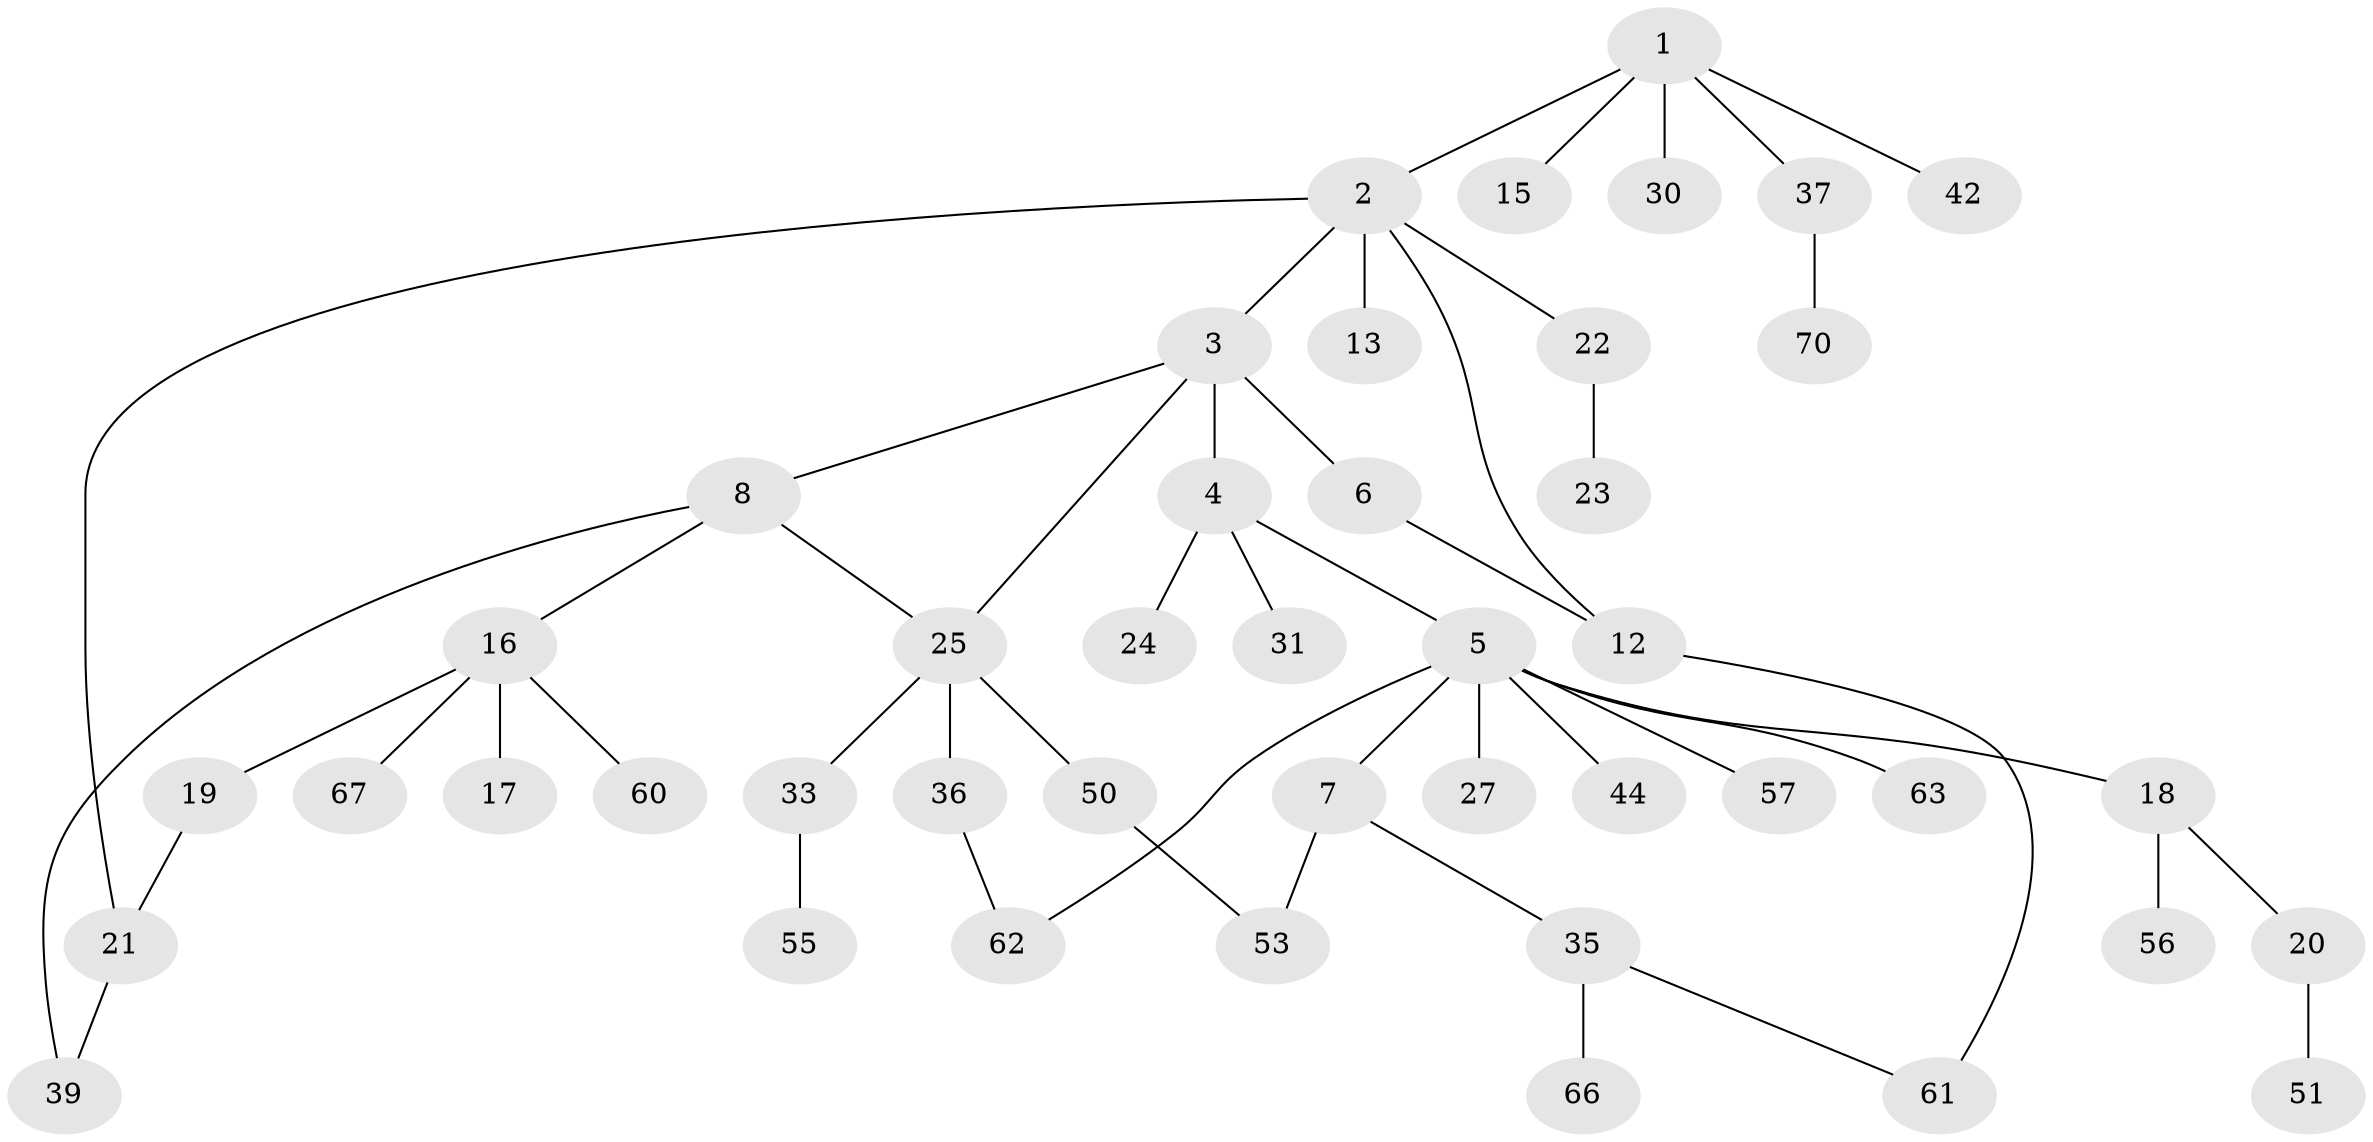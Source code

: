 // original degree distribution, {4: 0.07042253521126761, 7: 0.014084507042253521, 5: 0.028169014084507043, 2: 0.39436619718309857, 3: 0.11267605633802817, 6: 0.028169014084507043, 1: 0.352112676056338}
// Generated by graph-tools (version 1.1) at 2025/10/02/27/25 16:10:51]
// undirected, 44 vertices, 50 edges
graph export_dot {
graph [start="1"]
  node [color=gray90,style=filled];
  1 [super="+14"];
  2 [super="+45"];
  3 [super="+9"];
  4;
  5 [super="+11"];
  6 [super="+26"];
  7 [super="+10"];
  8 [super="+49"];
  12 [super="+29"];
  13;
  15 [super="+47"];
  16 [super="+40"];
  17;
  18 [super="+32"];
  19 [super="+41"];
  20 [super="+52"];
  21 [super="+34"];
  22 [super="+38"];
  23 [super="+69"];
  24 [super="+28"];
  25 [super="+65"];
  27;
  30;
  31 [super="+58"];
  33 [super="+43"];
  35 [super="+54"];
  36 [super="+64"];
  37 [super="+46"];
  39 [super="+48"];
  42;
  44;
  50 [super="+59"];
  51;
  53;
  55;
  56;
  57;
  60;
  61 [super="+71"];
  62 [super="+68"];
  63;
  66;
  67;
  70;
  1 -- 2;
  1 -- 30;
  1 -- 37;
  1 -- 42;
  1 -- 15;
  2 -- 3;
  2 -- 12;
  2 -- 13;
  2 -- 21;
  2 -- 22;
  3 -- 4;
  3 -- 6;
  3 -- 8;
  3 -- 25;
  4 -- 5;
  4 -- 24;
  4 -- 31;
  5 -- 7;
  5 -- 62;
  5 -- 18;
  5 -- 57;
  5 -- 27;
  5 -- 44;
  5 -- 63;
  6 -- 12;
  7 -- 53;
  7 -- 35;
  8 -- 16;
  8 -- 39;
  8 -- 25;
  12 -- 61;
  16 -- 17;
  16 -- 19;
  16 -- 67;
  16 -- 60;
  18 -- 20;
  18 -- 56;
  19 -- 21;
  20 -- 51;
  21 -- 39;
  22 -- 23;
  25 -- 33;
  25 -- 36;
  25 -- 50;
  33 -- 55;
  35 -- 66;
  35 -- 61;
  36 -- 62;
  37 -- 70;
  50 -- 53;
}
